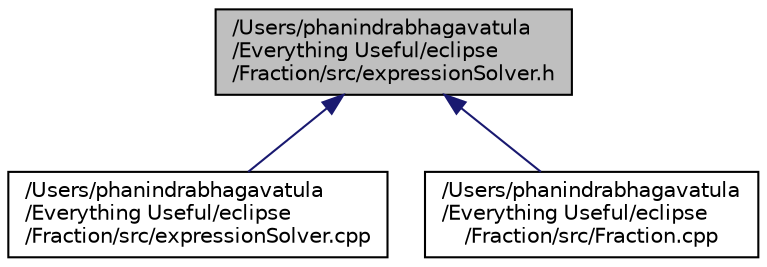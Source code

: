 digraph "/Users/phanindrabhagavatula/Everything Useful/eclipse/Fraction/src/expressionSolver.h"
{
  edge [fontname="Helvetica",fontsize="10",labelfontname="Helvetica",labelfontsize="10"];
  node [fontname="Helvetica",fontsize="10",shape=record];
  Node1 [label="/Users/phanindrabhagavatula\l/Everything Useful/eclipse\l/Fraction/src/expressionSolver.h",height=0.2,width=0.4,color="black", fillcolor="grey75", style="filled" fontcolor="black"];
  Node1 -> Node2 [dir="back",color="midnightblue",fontsize="10",style="solid"];
  Node2 [label="/Users/phanindrabhagavatula\l/Everything Useful/eclipse\l/Fraction/src/expressionSolver.cpp",height=0.2,width=0.4,color="black", fillcolor="white", style="filled",URL="$expression_solver_8cpp.html"];
  Node1 -> Node3 [dir="back",color="midnightblue",fontsize="10",style="solid"];
  Node3 [label="/Users/phanindrabhagavatula\l/Everything Useful/eclipse\l/Fraction/src/Fraction.cpp",height=0.2,width=0.4,color="black", fillcolor="white", style="filled",URL="$_fraction_8cpp.html"];
}
